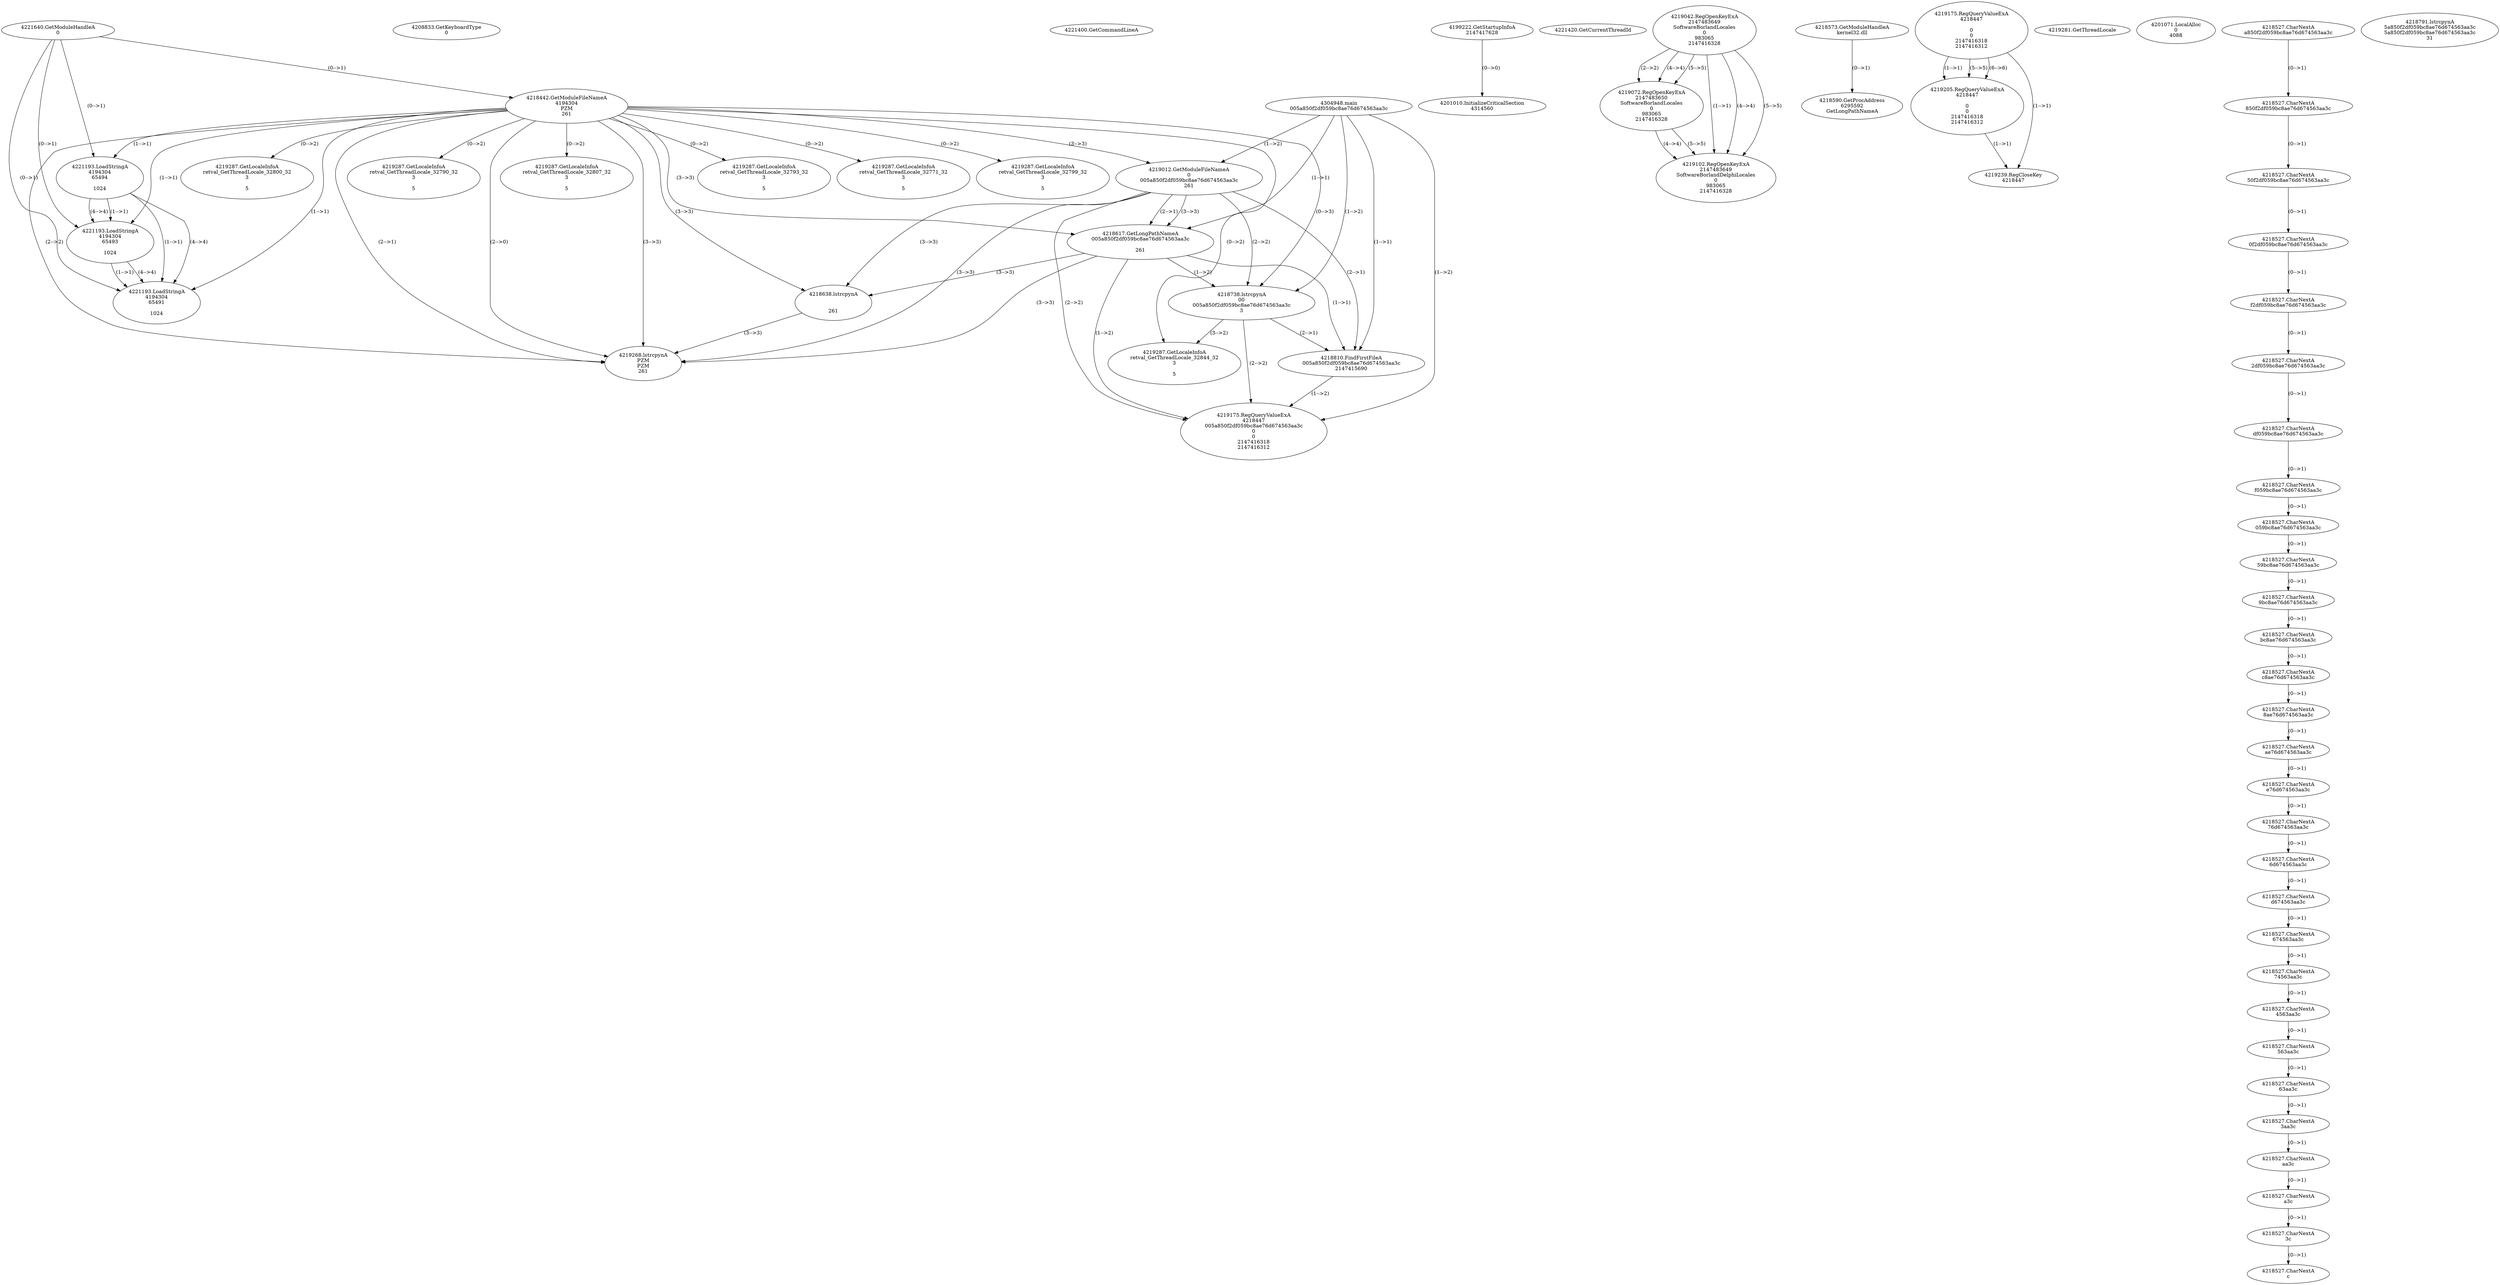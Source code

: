 // Global SCDG with merge call
digraph {
	0 [label="4304948.main
005a850f2df059bc8ae76d674563aa3c"]
	1 [label="4221640.GetModuleHandleA
0"]
	2 [label="4208833.GetKeyboardType
0"]
	3 [label="4221400.GetCommandLineA
"]
	4 [label="4199222.GetStartupInfoA
2147417628"]
	5 [label="4221420.GetCurrentThreadId
"]
	6 [label="4218442.GetModuleFileNameA
4194304
PZM
261"]
	1 -> 6 [label="(0-->1)"]
	7 [label="4219012.GetModuleFileNameA
0
005a850f2df059bc8ae76d674563aa3c
261"]
	0 -> 7 [label="(1-->2)"]
	6 -> 7 [label="(3-->3)"]
	8 [label="4219042.RegOpenKeyExA
2147483649
Software\Borland\Locales
0
983065
2147416328"]
	9 [label="4218573.GetModuleHandleA
kernel32.dll"]
	10 [label="4218590.GetProcAddress
6295592
GetLongPathNameA"]
	9 -> 10 [label="(0-->1)"]
	11 [label="4218617.GetLongPathNameA
005a850f2df059bc8ae76d674563aa3c

261"]
	0 -> 11 [label="(1-->1)"]
	7 -> 11 [label="(2-->1)"]
	6 -> 11 [label="(3-->3)"]
	7 -> 11 [label="(3-->3)"]
	12 [label="4218638.lstrcpynA


261"]
	6 -> 12 [label="(3-->3)"]
	7 -> 12 [label="(3-->3)"]
	11 -> 12 [label="(3-->3)"]
	13 [label="4219175.RegQueryValueExA
4218447

0
0
2147416318
2147416312"]
	14 [label="4219205.RegQueryValueExA
4218447

0
0
2147416318
2147416312"]
	13 -> 14 [label="(1-->1)"]
	13 -> 14 [label="(5-->5)"]
	13 -> 14 [label="(6-->6)"]
	15 [label="4219239.RegCloseKey
4218447"]
	13 -> 15 [label="(1-->1)"]
	14 -> 15 [label="(1-->1)"]
	16 [label="4219268.lstrcpynA
PZM
PZM
261"]
	6 -> 16 [label="(2-->1)"]
	6 -> 16 [label="(2-->2)"]
	6 -> 16 [label="(3-->3)"]
	7 -> 16 [label="(3-->3)"]
	11 -> 16 [label="(3-->3)"]
	12 -> 16 [label="(3-->3)"]
	6 -> 16 [label="(2-->0)"]
	17 [label="4219281.GetThreadLocale
"]
	18 [label="4219287.GetLocaleInfoA
retval_GetThreadLocale_32790_32
3

5"]
	6 -> 18 [label="(0-->2)"]
	19 [label="4221193.LoadStringA
4194304
65494

1024"]
	1 -> 19 [label="(0-->1)"]
	6 -> 19 [label="(1-->1)"]
	20 [label="4201010.InitializeCriticalSection
4314560"]
	4 -> 20 [label="(0-->0)"]
	21 [label="4201071.LocalAlloc
0
4088"]
	22 [label="4221193.LoadStringA
4194304
65493

1024"]
	1 -> 22 [label="(0-->1)"]
	6 -> 22 [label="(1-->1)"]
	19 -> 22 [label="(1-->1)"]
	19 -> 22 [label="(4-->4)"]
	23 [label="4221193.LoadStringA
4194304
65491

1024"]
	1 -> 23 [label="(0-->1)"]
	6 -> 23 [label="(1-->1)"]
	19 -> 23 [label="(1-->1)"]
	22 -> 23 [label="(1-->1)"]
	19 -> 23 [label="(4-->4)"]
	22 -> 23 [label="(4-->4)"]
	24 [label="4219072.RegOpenKeyExA
2147483650
Software\Borland\Locales
0
983065
2147416328"]
	8 -> 24 [label="(2-->2)"]
	8 -> 24 [label="(4-->4)"]
	8 -> 24 [label="(5-->5)"]
	25 [label="4219102.RegOpenKeyExA
2147483649
Software\Borland\Delphi\Locales
0
983065
2147416328"]
	8 -> 25 [label="(1-->1)"]
	8 -> 25 [label="(4-->4)"]
	24 -> 25 [label="(4-->4)"]
	8 -> 25 [label="(5-->5)"]
	24 -> 25 [label="(5-->5)"]
	26 [label="4219287.GetLocaleInfoA
retval_GetThreadLocale_32807_32
3

5"]
	6 -> 26 [label="(0-->2)"]
	27 [label="4218738.lstrcpynA
00
005a850f2df059bc8ae76d674563aa3c
3"]
	0 -> 27 [label="(1-->2)"]
	7 -> 27 [label="(2-->2)"]
	11 -> 27 [label="(1-->2)"]
	6 -> 27 [label="(0-->3)"]
	28 [label="4218527.CharNextA
a850f2df059bc8ae76d674563aa3c"]
	29 [label="4218527.CharNextA
850f2df059bc8ae76d674563aa3c"]
	28 -> 29 [label="(0-->1)"]
	30 [label="4218527.CharNextA
50f2df059bc8ae76d674563aa3c"]
	29 -> 30 [label="(0-->1)"]
	31 [label="4218527.CharNextA
0f2df059bc8ae76d674563aa3c"]
	30 -> 31 [label="(0-->1)"]
	32 [label="4218527.CharNextA
f2df059bc8ae76d674563aa3c"]
	31 -> 32 [label="(0-->1)"]
	33 [label="4218527.CharNextA
2df059bc8ae76d674563aa3c"]
	32 -> 33 [label="(0-->1)"]
	34 [label="4218527.CharNextA
df059bc8ae76d674563aa3c"]
	33 -> 34 [label="(0-->1)"]
	35 [label="4218527.CharNextA
f059bc8ae76d674563aa3c"]
	34 -> 35 [label="(0-->1)"]
	36 [label="4218527.CharNextA
059bc8ae76d674563aa3c"]
	35 -> 36 [label="(0-->1)"]
	37 [label="4218527.CharNextA
59bc8ae76d674563aa3c"]
	36 -> 37 [label="(0-->1)"]
	38 [label="4218527.CharNextA
9bc8ae76d674563aa3c"]
	37 -> 38 [label="(0-->1)"]
	39 [label="4218527.CharNextA
bc8ae76d674563aa3c"]
	38 -> 39 [label="(0-->1)"]
	40 [label="4218527.CharNextA
c8ae76d674563aa3c"]
	39 -> 40 [label="(0-->1)"]
	41 [label="4218527.CharNextA
8ae76d674563aa3c"]
	40 -> 41 [label="(0-->1)"]
	42 [label="4218527.CharNextA
ae76d674563aa3c"]
	41 -> 42 [label="(0-->1)"]
	43 [label="4218527.CharNextA
e76d674563aa3c"]
	42 -> 43 [label="(0-->1)"]
	44 [label="4218527.CharNextA
76d674563aa3c"]
	43 -> 44 [label="(0-->1)"]
	45 [label="4218527.CharNextA
6d674563aa3c"]
	44 -> 45 [label="(0-->1)"]
	46 [label="4218527.CharNextA
d674563aa3c"]
	45 -> 46 [label="(0-->1)"]
	47 [label="4218527.CharNextA
674563aa3c"]
	46 -> 47 [label="(0-->1)"]
	48 [label="4218527.CharNextA
74563aa3c"]
	47 -> 48 [label="(0-->1)"]
	49 [label="4218527.CharNextA
4563aa3c"]
	48 -> 49 [label="(0-->1)"]
	50 [label="4218527.CharNextA
563aa3c"]
	49 -> 50 [label="(0-->1)"]
	51 [label="4218527.CharNextA
63aa3c"]
	50 -> 51 [label="(0-->1)"]
	52 [label="4218527.CharNextA
3aa3c"]
	51 -> 52 [label="(0-->1)"]
	53 [label="4218527.CharNextA
aa3c"]
	52 -> 53 [label="(0-->1)"]
	54 [label="4218527.CharNextA
a3c"]
	53 -> 54 [label="(0-->1)"]
	55 [label="4218527.CharNextA
3c"]
	54 -> 55 [label="(0-->1)"]
	56 [label="4218527.CharNextA
c"]
	55 -> 56 [label="(0-->1)"]
	57 [label="4218791.lstrcpynA
5a850f2df059bc8ae76d674563aa3c
5a850f2df059bc8ae76d674563aa3c
31"]
	58 [label="4218810.FindFirstFileA
005a850f2df059bc8ae76d674563aa3c
2147415690"]
	0 -> 58 [label="(1-->1)"]
	7 -> 58 [label="(2-->1)"]
	11 -> 58 [label="(1-->1)"]
	27 -> 58 [label="(2-->1)"]
	59 [label="4219175.RegQueryValueExA
4218447
005a850f2df059bc8ae76d674563aa3c
0
0
2147416318
2147416312"]
	0 -> 59 [label="(1-->2)"]
	7 -> 59 [label="(2-->2)"]
	11 -> 59 [label="(1-->2)"]
	27 -> 59 [label="(2-->2)"]
	58 -> 59 [label="(1-->2)"]
	60 [label="4219287.GetLocaleInfoA
retval_GetThreadLocale_32844_32
3

5"]
	6 -> 60 [label="(0-->2)"]
	27 -> 60 [label="(3-->2)"]
	61 [label="4219287.GetLocaleInfoA
retval_GetThreadLocale_32793_32
3

5"]
	6 -> 61 [label="(0-->2)"]
	62 [label="4219287.GetLocaleInfoA
retval_GetThreadLocale_32771_32
3

5"]
	6 -> 62 [label="(0-->2)"]
	63 [label="4219287.GetLocaleInfoA
retval_GetThreadLocale_32799_32
3

5"]
	6 -> 63 [label="(0-->2)"]
	64 [label="4219287.GetLocaleInfoA
retval_GetThreadLocale_32800_32
3

5"]
	6 -> 64 [label="(0-->2)"]
}
